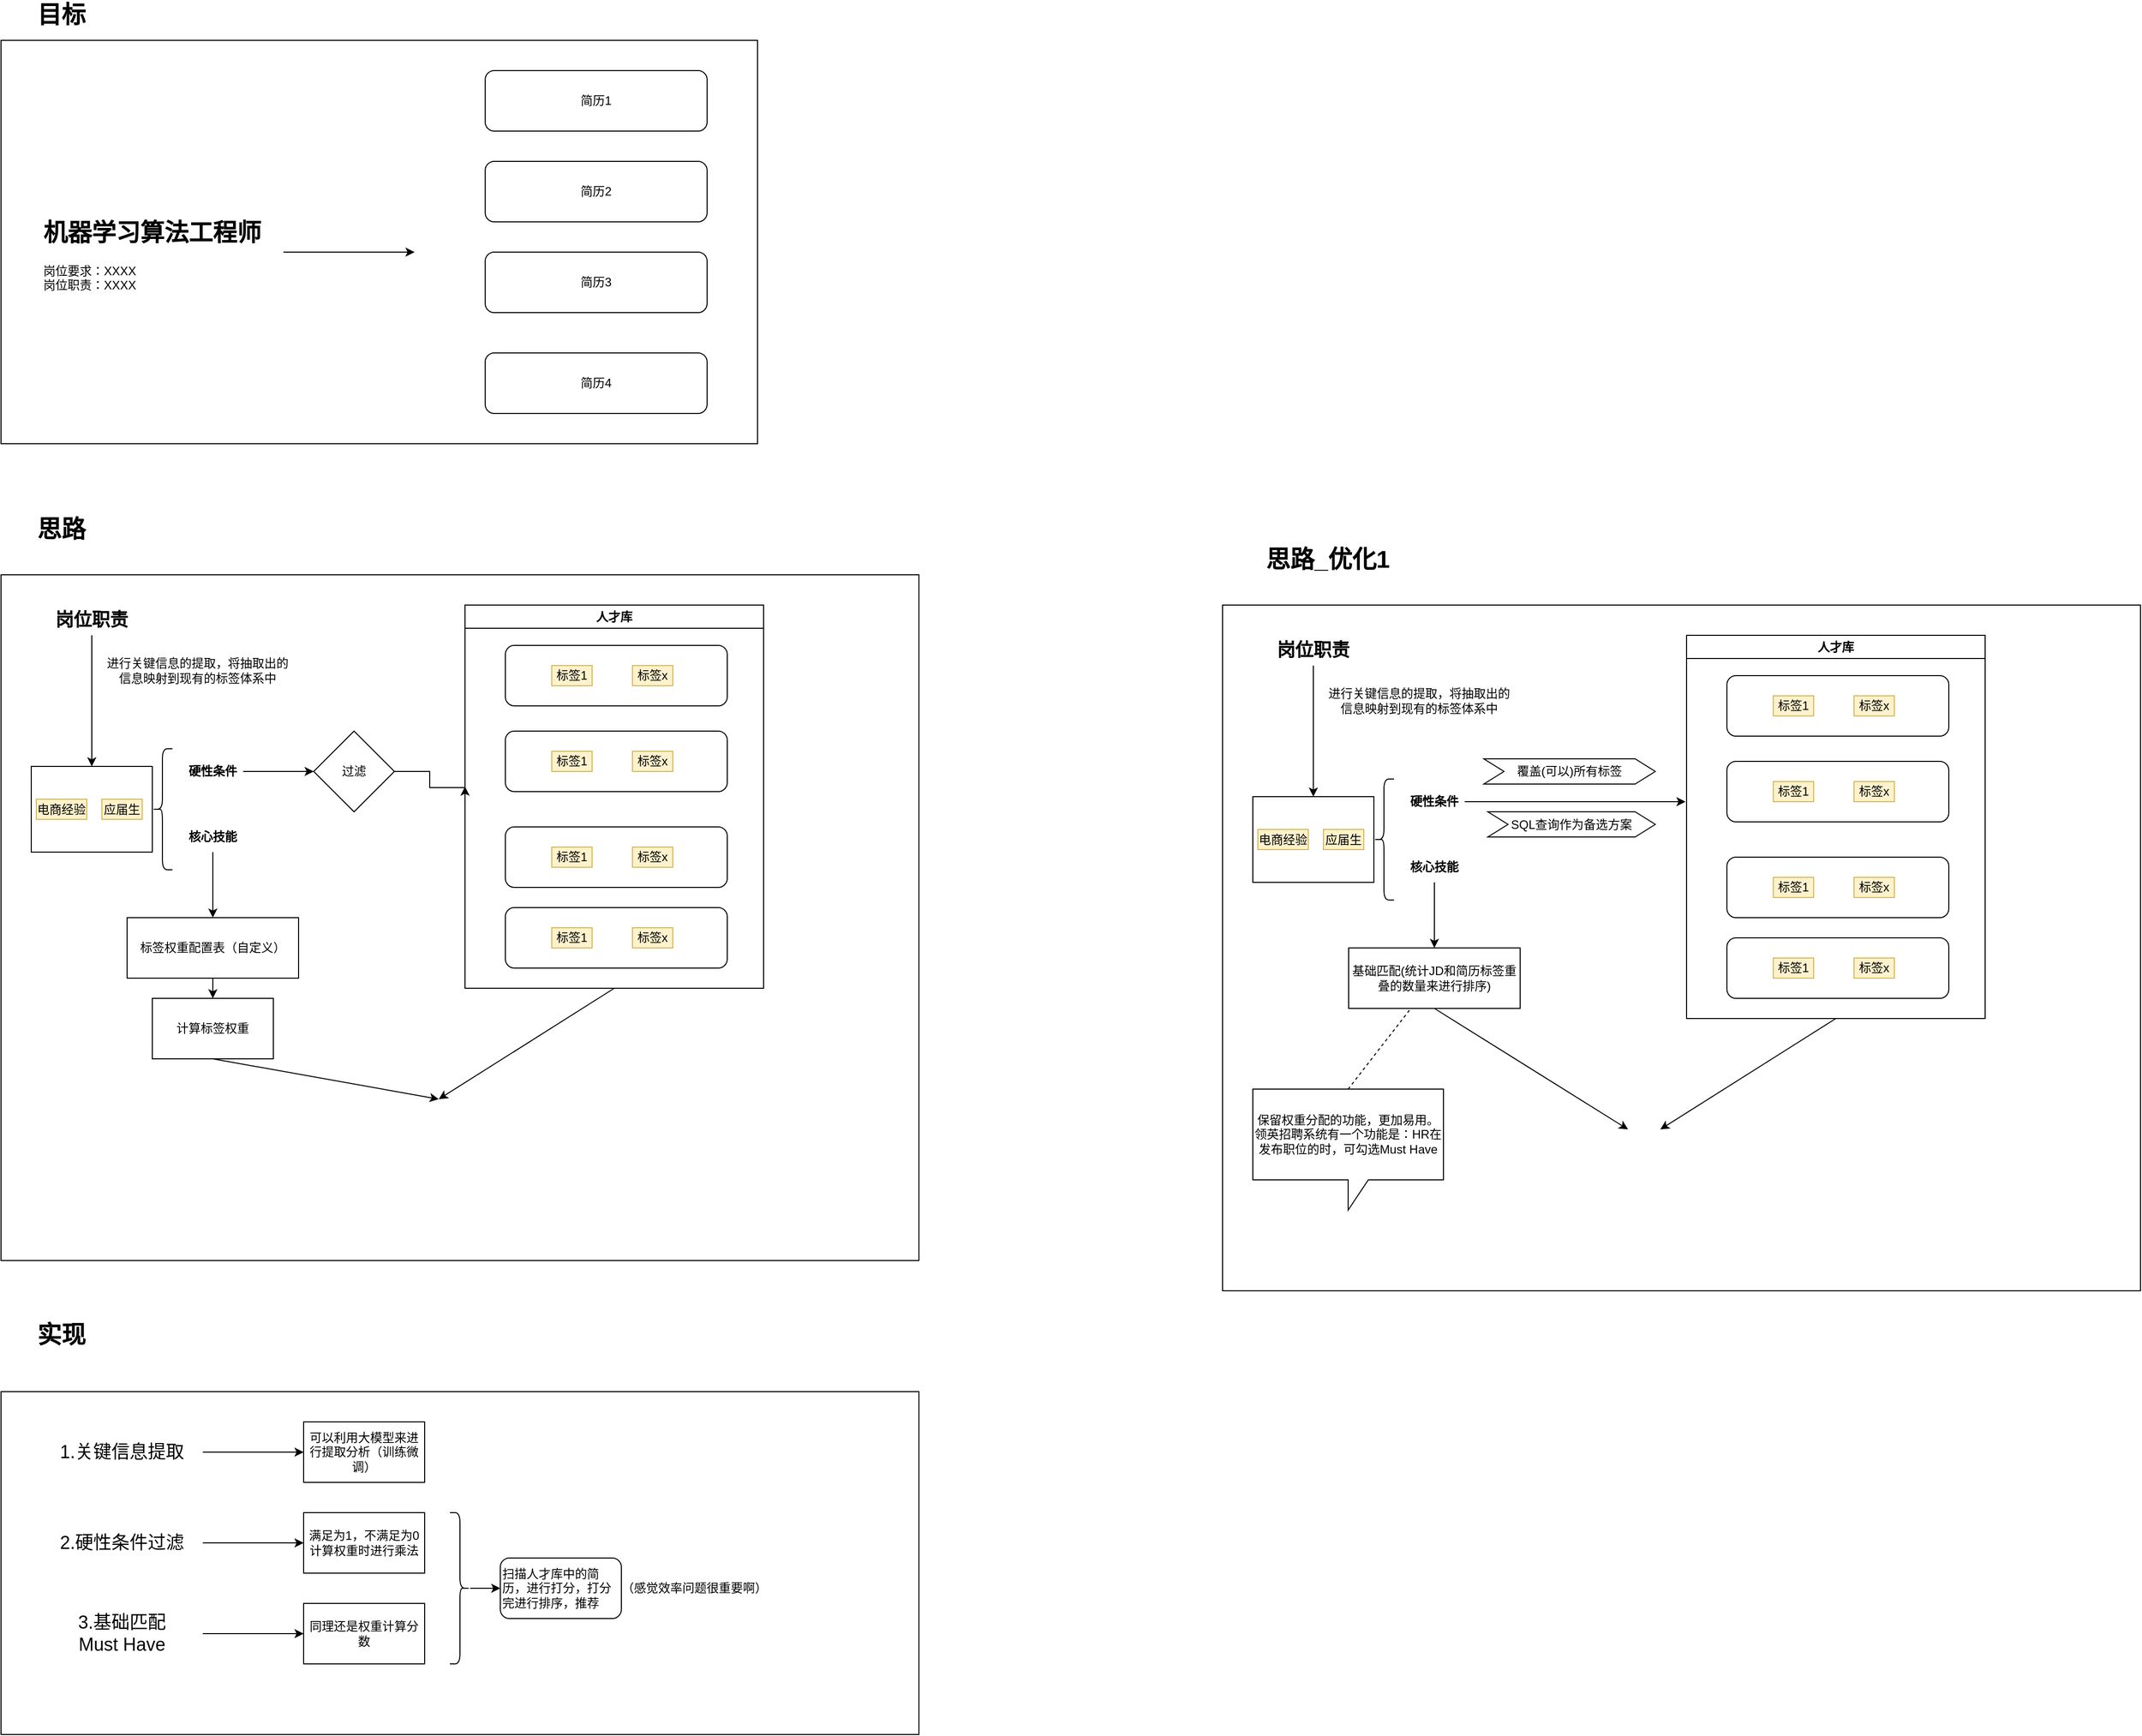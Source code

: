<mxfile version="26.0.16">
  <diagram name="第 1 页" id="0lbOjBjULqhaCA4rJ2GL">
    <mxGraphModel dx="1358" dy="1738" grid="1" gridSize="10" guides="1" tooltips="1" connect="1" arrows="1" fold="1" page="1" pageScale="1" pageWidth="827" pageHeight="1169" math="0" shadow="0">
      <root>
        <mxCell id="0" />
        <mxCell id="1" parent="0" />
        <mxCell id="rCU9mX7-NfS8TRDJsFRv-65" value="" style="rounded=0;whiteSpace=wrap;html=1;" parent="1" vertex="1">
          <mxGeometry x="30" y="1240" width="910" height="340" as="geometry" />
        </mxCell>
        <mxCell id="rCU9mX7-NfS8TRDJsFRv-32" value="" style="rounded=0;whiteSpace=wrap;html=1;" parent="1" vertex="1">
          <mxGeometry x="30" y="430" width="910" height="680" as="geometry" />
        </mxCell>
        <mxCell id="rCU9mX7-NfS8TRDJsFRv-30" value="" style="rounded=0;whiteSpace=wrap;html=1;" parent="1" vertex="1">
          <mxGeometry x="30" y="-100" width="750" height="400" as="geometry" />
        </mxCell>
        <mxCell id="rCU9mX7-NfS8TRDJsFRv-3" value="" style="edgeStyle=orthogonalEdgeStyle;rounded=0;orthogonalLoop=1;jettySize=auto;html=1;" parent="1" source="rCU9mX7-NfS8TRDJsFRv-1" edge="1">
          <mxGeometry relative="1" as="geometry">
            <mxPoint x="440" y="110" as="targetPoint" />
          </mxGeometry>
        </mxCell>
        <mxCell id="rCU9mX7-NfS8TRDJsFRv-1" value="&lt;h1 style=&quot;margin-top: 0px;&quot;&gt;机器学习算法工程师&lt;/h1&gt;&lt;p&gt;岗位要求：XXXX&lt;br&gt;岗位职责：XXXX&lt;br&gt;&lt;br&gt;&lt;/p&gt;" style="text;html=1;whiteSpace=wrap;overflow=hidden;rounded=0;" parent="1" vertex="1">
          <mxGeometry x="70" y="70" width="240" height="80" as="geometry" />
        </mxCell>
        <mxCell id="rCU9mX7-NfS8TRDJsFRv-4" value="简历1" style="rounded=1;whiteSpace=wrap;html=1;" parent="1" vertex="1">
          <mxGeometry x="510" y="-70" width="220" height="60" as="geometry" />
        </mxCell>
        <mxCell id="rCU9mX7-NfS8TRDJsFRv-5" value="简历2" style="rounded=1;whiteSpace=wrap;html=1;" parent="1" vertex="1">
          <mxGeometry x="510" y="20" width="220" height="60" as="geometry" />
        </mxCell>
        <mxCell id="rCU9mX7-NfS8TRDJsFRv-6" value="简历3" style="rounded=1;whiteSpace=wrap;html=1;" parent="1" vertex="1">
          <mxGeometry x="510" y="110" width="220" height="60" as="geometry" />
        </mxCell>
        <mxCell id="rCU9mX7-NfS8TRDJsFRv-7" value="简历4" style="rounded=1;whiteSpace=wrap;html=1;" parent="1" vertex="1">
          <mxGeometry x="510" y="210" width="220" height="60" as="geometry" />
        </mxCell>
        <mxCell id="rCU9mX7-NfS8TRDJsFRv-8" value="人才库" style="swimlane;whiteSpace=wrap;html=1;" parent="1" vertex="1">
          <mxGeometry x="490" y="460" width="296" height="380" as="geometry">
            <mxRectangle x="460" y="460" width="80" height="30" as="alternateBounds" />
          </mxGeometry>
        </mxCell>
        <mxCell id="rCU9mX7-NfS8TRDJsFRv-12" value="" style="group" parent="rCU9mX7-NfS8TRDJsFRv-8" vertex="1" connectable="0">
          <mxGeometry x="40" y="40" width="220" height="60" as="geometry" />
        </mxCell>
        <mxCell id="rCU9mX7-NfS8TRDJsFRv-9" value="" style="rounded=1;whiteSpace=wrap;html=1;" parent="rCU9mX7-NfS8TRDJsFRv-12" vertex="1">
          <mxGeometry width="220" height="60" as="geometry" />
        </mxCell>
        <mxCell id="rCU9mX7-NfS8TRDJsFRv-10" value="标签1" style="text;html=1;strokeColor=#d6b656;fillColor=#fff2cc;align=center;verticalAlign=middle;whiteSpace=wrap;overflow=hidden;" parent="rCU9mX7-NfS8TRDJsFRv-12" vertex="1">
          <mxGeometry x="46" y="20" width="40" height="20" as="geometry" />
        </mxCell>
        <mxCell id="rCU9mX7-NfS8TRDJsFRv-11" value="标签x" style="text;html=1;strokeColor=#d6b656;fillColor=#fff2cc;align=center;verticalAlign=middle;whiteSpace=wrap;overflow=hidden;" parent="rCU9mX7-NfS8TRDJsFRv-12" vertex="1">
          <mxGeometry x="126" y="20" width="40" height="20" as="geometry" />
        </mxCell>
        <mxCell id="rCU9mX7-NfS8TRDJsFRv-17" value="" style="group" parent="rCU9mX7-NfS8TRDJsFRv-8" vertex="1" connectable="0">
          <mxGeometry x="40" y="125" width="220" height="60" as="geometry" />
        </mxCell>
        <mxCell id="rCU9mX7-NfS8TRDJsFRv-18" value="" style="rounded=1;whiteSpace=wrap;html=1;" parent="rCU9mX7-NfS8TRDJsFRv-17" vertex="1">
          <mxGeometry width="220" height="60" as="geometry" />
        </mxCell>
        <mxCell id="rCU9mX7-NfS8TRDJsFRv-19" value="标签1" style="text;html=1;strokeColor=#d6b656;fillColor=#fff2cc;align=center;verticalAlign=middle;whiteSpace=wrap;overflow=hidden;" parent="rCU9mX7-NfS8TRDJsFRv-17" vertex="1">
          <mxGeometry x="46" y="20" width="40" height="20" as="geometry" />
        </mxCell>
        <mxCell id="rCU9mX7-NfS8TRDJsFRv-20" value="标签x" style="text;html=1;strokeColor=#d6b656;fillColor=#fff2cc;align=center;verticalAlign=middle;whiteSpace=wrap;overflow=hidden;" parent="rCU9mX7-NfS8TRDJsFRv-17" vertex="1">
          <mxGeometry x="126" y="20" width="40" height="20" as="geometry" />
        </mxCell>
        <mxCell id="rCU9mX7-NfS8TRDJsFRv-21" value="" style="group" parent="rCU9mX7-NfS8TRDJsFRv-8" vertex="1" connectable="0">
          <mxGeometry x="40" y="220" width="220" height="60" as="geometry" />
        </mxCell>
        <mxCell id="rCU9mX7-NfS8TRDJsFRv-22" value="" style="rounded=1;whiteSpace=wrap;html=1;" parent="rCU9mX7-NfS8TRDJsFRv-21" vertex="1">
          <mxGeometry width="220" height="60" as="geometry" />
        </mxCell>
        <mxCell id="rCU9mX7-NfS8TRDJsFRv-23" value="标签1" style="text;html=1;strokeColor=#d6b656;fillColor=#fff2cc;align=center;verticalAlign=middle;whiteSpace=wrap;overflow=hidden;" parent="rCU9mX7-NfS8TRDJsFRv-21" vertex="1">
          <mxGeometry x="46" y="20" width="40" height="20" as="geometry" />
        </mxCell>
        <mxCell id="rCU9mX7-NfS8TRDJsFRv-24" value="标签x" style="text;html=1;strokeColor=#d6b656;fillColor=#fff2cc;align=center;verticalAlign=middle;whiteSpace=wrap;overflow=hidden;" parent="rCU9mX7-NfS8TRDJsFRv-21" vertex="1">
          <mxGeometry x="126" y="20" width="40" height="20" as="geometry" />
        </mxCell>
        <mxCell id="rCU9mX7-NfS8TRDJsFRv-25" value="" style="group" parent="rCU9mX7-NfS8TRDJsFRv-8" vertex="1" connectable="0">
          <mxGeometry x="40" y="300" width="220" height="60" as="geometry" />
        </mxCell>
        <mxCell id="rCU9mX7-NfS8TRDJsFRv-26" value="" style="rounded=1;whiteSpace=wrap;html=1;" parent="rCU9mX7-NfS8TRDJsFRv-25" vertex="1">
          <mxGeometry width="220" height="60" as="geometry" />
        </mxCell>
        <mxCell id="rCU9mX7-NfS8TRDJsFRv-27" value="标签1" style="text;html=1;strokeColor=#d6b656;fillColor=#fff2cc;align=center;verticalAlign=middle;whiteSpace=wrap;overflow=hidden;" parent="rCU9mX7-NfS8TRDJsFRv-25" vertex="1">
          <mxGeometry x="46" y="20" width="40" height="20" as="geometry" />
        </mxCell>
        <mxCell id="rCU9mX7-NfS8TRDJsFRv-28" value="标签x" style="text;html=1;strokeColor=#d6b656;fillColor=#fff2cc;align=center;verticalAlign=middle;whiteSpace=wrap;overflow=hidden;" parent="rCU9mX7-NfS8TRDJsFRv-25" vertex="1">
          <mxGeometry x="126" y="20" width="40" height="20" as="geometry" />
        </mxCell>
        <mxCell id="rCU9mX7-NfS8TRDJsFRv-29" value="&lt;font style=&quot;font-size: 24px;&quot;&gt;&lt;b&gt;目标&lt;/b&gt;&lt;/font&gt;" style="text;html=1;align=center;verticalAlign=middle;whiteSpace=wrap;rounded=0;" parent="1" vertex="1">
          <mxGeometry x="60" y="-140" width="60" height="30" as="geometry" />
        </mxCell>
        <mxCell id="rCU9mX7-NfS8TRDJsFRv-31" value="&lt;font style=&quot;font-size: 24px;&quot;&gt;&lt;b&gt;思路&lt;/b&gt;&lt;/font&gt;" style="text;html=1;align=center;verticalAlign=middle;whiteSpace=wrap;rounded=0;" parent="1" vertex="1">
          <mxGeometry x="60" y="370" width="60" height="30" as="geometry" />
        </mxCell>
        <mxCell id="rCU9mX7-NfS8TRDJsFRv-38" value="" style="edgeStyle=orthogonalEdgeStyle;rounded=0;orthogonalLoop=1;jettySize=auto;html=1;" parent="1" source="rCU9mX7-NfS8TRDJsFRv-33" target="rCU9mX7-NfS8TRDJsFRv-37" edge="1">
          <mxGeometry relative="1" as="geometry" />
        </mxCell>
        <mxCell id="rCU9mX7-NfS8TRDJsFRv-33" value="&lt;b&gt;&lt;font style=&quot;font-size: 18px;&quot;&gt;岗位职责&lt;/font&gt;&lt;/b&gt;" style="text;html=1;align=center;verticalAlign=middle;whiteSpace=wrap;rounded=0;" parent="1" vertex="1">
          <mxGeometry x="80" y="460" width="80" height="30" as="geometry" />
        </mxCell>
        <mxCell id="rCU9mX7-NfS8TRDJsFRv-39" value="进行关键信息的提取，将抽取出的信息映射到现有的标签体系中" style="text;html=1;align=center;verticalAlign=middle;whiteSpace=wrap;rounded=0;" parent="1" vertex="1">
          <mxGeometry x="130" y="480" width="190" height="90" as="geometry" />
        </mxCell>
        <mxCell id="rCU9mX7-NfS8TRDJsFRv-42" value="" style="shape=curlyBracket;whiteSpace=wrap;html=1;rounded=1;labelPosition=left;verticalLabelPosition=middle;align=right;verticalAlign=middle;" parent="1" vertex="1">
          <mxGeometry x="180" y="602.5" width="20" height="120" as="geometry" />
        </mxCell>
        <mxCell id="rCU9mX7-NfS8TRDJsFRv-43" value="" style="group" parent="1" vertex="1" connectable="0">
          <mxGeometry x="60" y="620" width="120" height="85" as="geometry" />
        </mxCell>
        <mxCell id="rCU9mX7-NfS8TRDJsFRv-37" value="&lt;span style=&quot;color: rgba(0, 0, 0, 0); font-family: monospace; font-size: 0px; text-align: start; text-wrap: nowrap;&quot;&gt;%3CmxGraphModel%3E%3Croot%3E%3CmxCell%20id%3D%220%22%2F%3E%3CmxCell%20id%3D%221%22%20parent%3D%220%22%2F%3E%3CmxCell%20id%3D%222%22%20value%3D%22%E6%A0%87%E7%AD%BE1%22%20style%3D%22text%3Bhtml%3D1%3BstrokeColor%3D%23d6b656%3BfillColor%3D%23fff2cc%3Balign%3Dcenter%3BverticalAlign%3Dmiddle%3BwhiteSpace%3Dwrap%3Boverflow%3Dhidden%3B%22%20vertex%3D%221%22%20parent%3D%221%22%3E%3CmxGeometry%20x%3D%22546%22%20y%3D%22520%22%20width%3D%2240%22%20height%3D%2220%22%20as%3D%22geometry%22%2F%3E%3C%2FmxCell%3E%3C%2Froot%3E%3C%2FmxGraphModel%3E&lt;/span&gt;" style="whiteSpace=wrap;html=1;" parent="rCU9mX7-NfS8TRDJsFRv-43" vertex="1">
          <mxGeometry width="120" height="85" as="geometry" />
        </mxCell>
        <mxCell id="rCU9mX7-NfS8TRDJsFRv-40" value="电商经验" style="text;html=1;strokeColor=#d6b656;fillColor=#fff2cc;align=center;verticalAlign=middle;whiteSpace=wrap;overflow=hidden;" parent="rCU9mX7-NfS8TRDJsFRv-43" vertex="1">
          <mxGeometry x="5" y="32.5" width="50" height="20" as="geometry" />
        </mxCell>
        <mxCell id="rCU9mX7-NfS8TRDJsFRv-41" value="应届生" style="text;html=1;strokeColor=#d6b656;fillColor=#fff2cc;align=center;verticalAlign=middle;whiteSpace=wrap;overflow=hidden;" parent="rCU9mX7-NfS8TRDJsFRv-43" vertex="1">
          <mxGeometry x="70" y="32.5" width="40" height="20" as="geometry" />
        </mxCell>
        <mxCell id="rCU9mX7-NfS8TRDJsFRv-47" value="" style="edgeStyle=orthogonalEdgeStyle;rounded=0;orthogonalLoop=1;jettySize=auto;html=1;" parent="1" source="rCU9mX7-NfS8TRDJsFRv-44" target="rCU9mX7-NfS8TRDJsFRv-46" edge="1">
          <mxGeometry relative="1" as="geometry" />
        </mxCell>
        <mxCell id="rCU9mX7-NfS8TRDJsFRv-44" value="&lt;b&gt;硬性条件&lt;/b&gt;" style="text;html=1;align=center;verticalAlign=middle;whiteSpace=wrap;rounded=0;" parent="1" vertex="1">
          <mxGeometry x="210" y="610" width="60" height="30" as="geometry" />
        </mxCell>
        <mxCell id="rCU9mX7-NfS8TRDJsFRv-51" value="" style="edgeStyle=orthogonalEdgeStyle;rounded=0;orthogonalLoop=1;jettySize=auto;html=1;" parent="1" source="rCU9mX7-NfS8TRDJsFRv-45" target="rCU9mX7-NfS8TRDJsFRv-50" edge="1">
          <mxGeometry relative="1" as="geometry" />
        </mxCell>
        <mxCell id="rCU9mX7-NfS8TRDJsFRv-45" value="&lt;b&gt;核心技能&lt;/b&gt;" style="text;html=1;align=center;verticalAlign=middle;whiteSpace=wrap;rounded=0;" parent="1" vertex="1">
          <mxGeometry x="210" y="675" width="60" height="30" as="geometry" />
        </mxCell>
        <mxCell id="rCU9mX7-NfS8TRDJsFRv-55" value="" style="edgeStyle=orthogonalEdgeStyle;rounded=0;orthogonalLoop=1;jettySize=auto;html=1;" parent="1" source="rCU9mX7-NfS8TRDJsFRv-46" edge="1">
          <mxGeometry relative="1" as="geometry">
            <mxPoint x="490" y="640" as="targetPoint" />
            <Array as="points">
              <mxPoint x="455" y="625" />
              <mxPoint x="455" y="641" />
            </Array>
          </mxGeometry>
        </mxCell>
        <mxCell id="rCU9mX7-NfS8TRDJsFRv-46" value="过滤" style="rhombus;whiteSpace=wrap;html=1;" parent="1" vertex="1">
          <mxGeometry x="340" y="585" width="80" height="80" as="geometry" />
        </mxCell>
        <mxCell id="rCU9mX7-NfS8TRDJsFRv-53" value="" style="edgeStyle=orthogonalEdgeStyle;rounded=0;orthogonalLoop=1;jettySize=auto;html=1;" parent="1" source="rCU9mX7-NfS8TRDJsFRv-50" target="rCU9mX7-NfS8TRDJsFRv-52" edge="1">
          <mxGeometry relative="1" as="geometry" />
        </mxCell>
        <mxCell id="rCU9mX7-NfS8TRDJsFRv-50" value="标签权重配置表（自定义）" style="whiteSpace=wrap;html=1;" parent="1" vertex="1">
          <mxGeometry x="155" y="770" width="170" height="60" as="geometry" />
        </mxCell>
        <mxCell id="rCU9mX7-NfS8TRDJsFRv-52" value="计算标签权重" style="whiteSpace=wrap;html=1;" parent="1" vertex="1">
          <mxGeometry x="180" y="850" width="120" height="60" as="geometry" />
        </mxCell>
        <mxCell id="rCU9mX7-NfS8TRDJsFRv-61" value="" style="shape=image;html=1;verticalAlign=top;verticalLabelPosition=bottom;labelBackgroundColor=#ffffff;imageAspect=0;aspect=fixed;image=https://cdn2.iconfinder.com/data/icons/boxicons-regular-vol-3/24/bx-sort-down-128.png" parent="1" vertex="1">
          <mxGeometry x="400" y="950" width="128" height="128" as="geometry" />
        </mxCell>
        <mxCell id="rCU9mX7-NfS8TRDJsFRv-62" value="" style="endArrow=classic;html=1;rounded=0;exitX=0.5;exitY=1;exitDx=0;exitDy=0;entryX=0.5;entryY=0;entryDx=0;entryDy=0;" parent="1" source="rCU9mX7-NfS8TRDJsFRv-52" target="rCU9mX7-NfS8TRDJsFRv-61" edge="1">
          <mxGeometry width="50" height="50" relative="1" as="geometry">
            <mxPoint x="410" y="980" as="sourcePoint" />
            <mxPoint x="460" y="930" as="targetPoint" />
          </mxGeometry>
        </mxCell>
        <mxCell id="rCU9mX7-NfS8TRDJsFRv-63" value="" style="endArrow=classic;html=1;rounded=0;exitX=0.5;exitY=1;exitDx=0;exitDy=0;entryX=0.5;entryY=0;entryDx=0;entryDy=0;" parent="1" source="rCU9mX7-NfS8TRDJsFRv-8" target="rCU9mX7-NfS8TRDJsFRv-61" edge="1">
          <mxGeometry width="50" height="50" relative="1" as="geometry">
            <mxPoint x="620" y="970" as="sourcePoint" />
            <mxPoint x="670" y="920" as="targetPoint" />
          </mxGeometry>
        </mxCell>
        <mxCell id="rCU9mX7-NfS8TRDJsFRv-64" value="&lt;span style=&quot;font-size: 24px;&quot;&gt;&lt;b&gt;实现&lt;/b&gt;&lt;/span&gt;" style="text;html=1;align=center;verticalAlign=middle;whiteSpace=wrap;rounded=0;" parent="1" vertex="1">
          <mxGeometry x="60" y="1169" width="60" height="30" as="geometry" />
        </mxCell>
        <mxCell id="rCU9mX7-NfS8TRDJsFRv-68" value="" style="edgeStyle=orthogonalEdgeStyle;rounded=0;orthogonalLoop=1;jettySize=auto;html=1;" parent="1" source="rCU9mX7-NfS8TRDJsFRv-66" target="rCU9mX7-NfS8TRDJsFRv-67" edge="1">
          <mxGeometry relative="1" as="geometry" />
        </mxCell>
        <mxCell id="rCU9mX7-NfS8TRDJsFRv-66" value="&lt;font style=&quot;font-size: 18px;&quot;&gt;1.关键信息提取&lt;/font&gt;" style="text;html=1;align=center;verticalAlign=middle;whiteSpace=wrap;rounded=0;" parent="1" vertex="1">
          <mxGeometry x="70" y="1280" width="160" height="40" as="geometry" />
        </mxCell>
        <mxCell id="rCU9mX7-NfS8TRDJsFRv-67" value="可以利用大模型来进行提取分析（训练微调）" style="whiteSpace=wrap;html=1;" parent="1" vertex="1">
          <mxGeometry x="330" y="1270" width="120" height="60" as="geometry" />
        </mxCell>
        <mxCell id="rCU9mX7-NfS8TRDJsFRv-71" value="" style="edgeStyle=orthogonalEdgeStyle;rounded=0;orthogonalLoop=1;jettySize=auto;html=1;" parent="1" source="rCU9mX7-NfS8TRDJsFRv-69" target="rCU9mX7-NfS8TRDJsFRv-70" edge="1">
          <mxGeometry relative="1" as="geometry" />
        </mxCell>
        <mxCell id="rCU9mX7-NfS8TRDJsFRv-69" value="&lt;font style=&quot;font-size: 18px;&quot;&gt;2.硬性条件过滤&lt;/font&gt;" style="text;html=1;align=center;verticalAlign=middle;whiteSpace=wrap;rounded=0;" parent="1" vertex="1">
          <mxGeometry x="70" y="1370" width="160" height="40" as="geometry" />
        </mxCell>
        <mxCell id="rCU9mX7-NfS8TRDJsFRv-70" value="满足为1，不满足为0&lt;br&gt;计算权重时进行乘法" style="whiteSpace=wrap;html=1;" parent="1" vertex="1">
          <mxGeometry x="330" y="1360" width="120" height="60" as="geometry" />
        </mxCell>
        <mxCell id="rCU9mX7-NfS8TRDJsFRv-74" value="" style="edgeStyle=orthogonalEdgeStyle;rounded=0;orthogonalLoop=1;jettySize=auto;html=1;" parent="1" source="rCU9mX7-NfS8TRDJsFRv-72" target="rCU9mX7-NfS8TRDJsFRv-73" edge="1">
          <mxGeometry relative="1" as="geometry" />
        </mxCell>
        <mxCell id="rCU9mX7-NfS8TRDJsFRv-72" value="&lt;font style=&quot;font-size: 18px;&quot;&gt;3.基础匹配&lt;br&gt;Must Have&lt;/font&gt;" style="text;html=1;align=center;verticalAlign=middle;whiteSpace=wrap;rounded=0;" parent="1" vertex="1">
          <mxGeometry x="70" y="1460" width="160" height="40" as="geometry" />
        </mxCell>
        <mxCell id="rCU9mX7-NfS8TRDJsFRv-73" value="同理还是权重计算分数" style="whiteSpace=wrap;html=1;" parent="1" vertex="1">
          <mxGeometry x="330" y="1450" width="120" height="60" as="geometry" />
        </mxCell>
        <mxCell id="rCU9mX7-NfS8TRDJsFRv-79" value="" style="edgeStyle=orthogonalEdgeStyle;rounded=0;orthogonalLoop=1;jettySize=auto;html=1;" parent="1" source="rCU9mX7-NfS8TRDJsFRv-75" target="rCU9mX7-NfS8TRDJsFRv-78" edge="1">
          <mxGeometry relative="1" as="geometry" />
        </mxCell>
        <mxCell id="rCU9mX7-NfS8TRDJsFRv-75" value="" style="shape=curlyBracket;whiteSpace=wrap;html=1;rounded=1;flipH=1;labelPosition=right;verticalLabelPosition=middle;align=left;verticalAlign=middle;" parent="1" vertex="1">
          <mxGeometry x="475" y="1360" width="20" height="150" as="geometry" />
        </mxCell>
        <mxCell id="rCU9mX7-NfS8TRDJsFRv-78" value="扫描人才库中的简历，进行打分，打分完进行排序，推荐" style="whiteSpace=wrap;html=1;align=left;rounded=1;" parent="1" vertex="1">
          <mxGeometry x="525" y="1405" width="120" height="60" as="geometry" />
        </mxCell>
        <mxCell id="rCU9mX7-NfS8TRDJsFRv-80" value="（感觉效率问题很重要啊）" style="text;html=1;align=center;verticalAlign=middle;whiteSpace=wrap;rounded=0;" parent="1" vertex="1">
          <mxGeometry x="630" y="1415" width="175" height="40" as="geometry" />
        </mxCell>
        <mxCell id="KNSwncKqrDuZkiPNyzF8-1" value="" style="rounded=0;whiteSpace=wrap;html=1;" vertex="1" parent="1">
          <mxGeometry x="1241" y="460" width="910" height="680" as="geometry" />
        </mxCell>
        <mxCell id="KNSwncKqrDuZkiPNyzF8-2" value="人才库" style="swimlane;whiteSpace=wrap;html=1;" vertex="1" parent="1">
          <mxGeometry x="1701" y="490" width="296" height="380" as="geometry">
            <mxRectangle x="460" y="460" width="80" height="30" as="alternateBounds" />
          </mxGeometry>
        </mxCell>
        <mxCell id="KNSwncKqrDuZkiPNyzF8-3" value="" style="group" vertex="1" connectable="0" parent="KNSwncKqrDuZkiPNyzF8-2">
          <mxGeometry x="40" y="40" width="220" height="60" as="geometry" />
        </mxCell>
        <mxCell id="KNSwncKqrDuZkiPNyzF8-4" value="" style="rounded=1;whiteSpace=wrap;html=1;" vertex="1" parent="KNSwncKqrDuZkiPNyzF8-3">
          <mxGeometry width="220" height="60" as="geometry" />
        </mxCell>
        <mxCell id="KNSwncKqrDuZkiPNyzF8-5" value="标签1" style="text;html=1;strokeColor=#d6b656;fillColor=#fff2cc;align=center;verticalAlign=middle;whiteSpace=wrap;overflow=hidden;" vertex="1" parent="KNSwncKqrDuZkiPNyzF8-3">
          <mxGeometry x="46" y="20" width="40" height="20" as="geometry" />
        </mxCell>
        <mxCell id="KNSwncKqrDuZkiPNyzF8-6" value="标签x" style="text;html=1;strokeColor=#d6b656;fillColor=#fff2cc;align=center;verticalAlign=middle;whiteSpace=wrap;overflow=hidden;" vertex="1" parent="KNSwncKqrDuZkiPNyzF8-3">
          <mxGeometry x="126" y="20" width="40" height="20" as="geometry" />
        </mxCell>
        <mxCell id="KNSwncKqrDuZkiPNyzF8-7" value="" style="group" vertex="1" connectable="0" parent="KNSwncKqrDuZkiPNyzF8-2">
          <mxGeometry x="40" y="125" width="220" height="60" as="geometry" />
        </mxCell>
        <mxCell id="KNSwncKqrDuZkiPNyzF8-8" value="" style="rounded=1;whiteSpace=wrap;html=1;" vertex="1" parent="KNSwncKqrDuZkiPNyzF8-7">
          <mxGeometry width="220" height="60" as="geometry" />
        </mxCell>
        <mxCell id="KNSwncKqrDuZkiPNyzF8-9" value="标签1" style="text;html=1;strokeColor=#d6b656;fillColor=#fff2cc;align=center;verticalAlign=middle;whiteSpace=wrap;overflow=hidden;" vertex="1" parent="KNSwncKqrDuZkiPNyzF8-7">
          <mxGeometry x="46" y="20" width="40" height="20" as="geometry" />
        </mxCell>
        <mxCell id="KNSwncKqrDuZkiPNyzF8-10" value="标签x" style="text;html=1;strokeColor=#d6b656;fillColor=#fff2cc;align=center;verticalAlign=middle;whiteSpace=wrap;overflow=hidden;" vertex="1" parent="KNSwncKqrDuZkiPNyzF8-7">
          <mxGeometry x="126" y="20" width="40" height="20" as="geometry" />
        </mxCell>
        <mxCell id="KNSwncKqrDuZkiPNyzF8-11" value="" style="group" vertex="1" connectable="0" parent="KNSwncKqrDuZkiPNyzF8-2">
          <mxGeometry x="40" y="220" width="220" height="60" as="geometry" />
        </mxCell>
        <mxCell id="KNSwncKqrDuZkiPNyzF8-12" value="" style="rounded=1;whiteSpace=wrap;html=1;" vertex="1" parent="KNSwncKqrDuZkiPNyzF8-11">
          <mxGeometry width="220" height="60" as="geometry" />
        </mxCell>
        <mxCell id="KNSwncKqrDuZkiPNyzF8-13" value="标签1" style="text;html=1;strokeColor=#d6b656;fillColor=#fff2cc;align=center;verticalAlign=middle;whiteSpace=wrap;overflow=hidden;" vertex="1" parent="KNSwncKqrDuZkiPNyzF8-11">
          <mxGeometry x="46" y="20" width="40" height="20" as="geometry" />
        </mxCell>
        <mxCell id="KNSwncKqrDuZkiPNyzF8-14" value="标签x" style="text;html=1;strokeColor=#d6b656;fillColor=#fff2cc;align=center;verticalAlign=middle;whiteSpace=wrap;overflow=hidden;" vertex="1" parent="KNSwncKqrDuZkiPNyzF8-11">
          <mxGeometry x="126" y="20" width="40" height="20" as="geometry" />
        </mxCell>
        <mxCell id="KNSwncKqrDuZkiPNyzF8-15" value="" style="group" vertex="1" connectable="0" parent="KNSwncKqrDuZkiPNyzF8-2">
          <mxGeometry x="40" y="300" width="220" height="60" as="geometry" />
        </mxCell>
        <mxCell id="KNSwncKqrDuZkiPNyzF8-16" value="" style="rounded=1;whiteSpace=wrap;html=1;" vertex="1" parent="KNSwncKqrDuZkiPNyzF8-15">
          <mxGeometry width="220" height="60" as="geometry" />
        </mxCell>
        <mxCell id="KNSwncKqrDuZkiPNyzF8-17" value="标签1" style="text;html=1;strokeColor=#d6b656;fillColor=#fff2cc;align=center;verticalAlign=middle;whiteSpace=wrap;overflow=hidden;" vertex="1" parent="KNSwncKqrDuZkiPNyzF8-15">
          <mxGeometry x="46" y="20" width="40" height="20" as="geometry" />
        </mxCell>
        <mxCell id="KNSwncKqrDuZkiPNyzF8-18" value="标签x" style="text;html=1;strokeColor=#d6b656;fillColor=#fff2cc;align=center;verticalAlign=middle;whiteSpace=wrap;overflow=hidden;" vertex="1" parent="KNSwncKqrDuZkiPNyzF8-15">
          <mxGeometry x="126" y="20" width="40" height="20" as="geometry" />
        </mxCell>
        <mxCell id="KNSwncKqrDuZkiPNyzF8-19" value="&lt;font style=&quot;font-size: 24px;&quot;&gt;&lt;b&gt;思路_优化1&lt;/b&gt;&lt;/font&gt;" style="text;html=1;align=center;verticalAlign=middle;whiteSpace=wrap;rounded=0;" vertex="1" parent="1">
          <mxGeometry x="1271" y="400" width="149" height="30" as="geometry" />
        </mxCell>
        <mxCell id="KNSwncKqrDuZkiPNyzF8-20" value="" style="edgeStyle=orthogonalEdgeStyle;rounded=0;orthogonalLoop=1;jettySize=auto;html=1;" edge="1" parent="1" source="KNSwncKqrDuZkiPNyzF8-21" target="KNSwncKqrDuZkiPNyzF8-25">
          <mxGeometry relative="1" as="geometry" />
        </mxCell>
        <mxCell id="KNSwncKqrDuZkiPNyzF8-21" value="&lt;b&gt;&lt;font style=&quot;font-size: 18px;&quot;&gt;岗位职责&lt;/font&gt;&lt;/b&gt;" style="text;html=1;align=center;verticalAlign=middle;whiteSpace=wrap;rounded=0;" vertex="1" parent="1">
          <mxGeometry x="1291" y="490" width="80" height="30" as="geometry" />
        </mxCell>
        <mxCell id="KNSwncKqrDuZkiPNyzF8-22" value="进行关键信息的提取，将抽取出的信息映射到现有的标签体系中" style="text;html=1;align=center;verticalAlign=middle;whiteSpace=wrap;rounded=0;" vertex="1" parent="1">
          <mxGeometry x="1341" y="510" width="190" height="90" as="geometry" />
        </mxCell>
        <mxCell id="KNSwncKqrDuZkiPNyzF8-23" value="" style="shape=curlyBracket;whiteSpace=wrap;html=1;rounded=1;labelPosition=left;verticalLabelPosition=middle;align=right;verticalAlign=middle;" vertex="1" parent="1">
          <mxGeometry x="1391" y="632.5" width="20" height="120" as="geometry" />
        </mxCell>
        <mxCell id="KNSwncKqrDuZkiPNyzF8-24" value="" style="group" vertex="1" connectable="0" parent="1">
          <mxGeometry x="1271" y="650" width="120" height="85" as="geometry" />
        </mxCell>
        <mxCell id="KNSwncKqrDuZkiPNyzF8-25" value="&lt;span style=&quot;color: rgba(0, 0, 0, 0); font-family: monospace; font-size: 0px; text-align: start; text-wrap: nowrap;&quot;&gt;%3CmxGraphModel%3E%3Croot%3E%3CmxCell%20id%3D%220%22%2F%3E%3CmxCell%20id%3D%221%22%20parent%3D%220%22%2F%3E%3CmxCell%20id%3D%222%22%20value%3D%22%E6%A0%87%E7%AD%BE1%22%20style%3D%22text%3Bhtml%3D1%3BstrokeColor%3D%23d6b656%3BfillColor%3D%23fff2cc%3Balign%3Dcenter%3BverticalAlign%3Dmiddle%3BwhiteSpace%3Dwrap%3Boverflow%3Dhidden%3B%22%20vertex%3D%221%22%20parent%3D%221%22%3E%3CmxGeometry%20x%3D%22546%22%20y%3D%22520%22%20width%3D%2240%22%20height%3D%2220%22%20as%3D%22geometry%22%2F%3E%3C%2FmxCell%3E%3C%2Froot%3E%3C%2FmxGraphModel%3E&lt;/span&gt;" style="whiteSpace=wrap;html=1;" vertex="1" parent="KNSwncKqrDuZkiPNyzF8-24">
          <mxGeometry width="120" height="85" as="geometry" />
        </mxCell>
        <mxCell id="KNSwncKqrDuZkiPNyzF8-26" value="电商经验" style="text;html=1;strokeColor=#d6b656;fillColor=#fff2cc;align=center;verticalAlign=middle;whiteSpace=wrap;overflow=hidden;" vertex="1" parent="KNSwncKqrDuZkiPNyzF8-24">
          <mxGeometry x="5" y="32.5" width="50" height="20" as="geometry" />
        </mxCell>
        <mxCell id="KNSwncKqrDuZkiPNyzF8-27" value="应届生" style="text;html=1;strokeColor=#d6b656;fillColor=#fff2cc;align=center;verticalAlign=middle;whiteSpace=wrap;overflow=hidden;" vertex="1" parent="KNSwncKqrDuZkiPNyzF8-24">
          <mxGeometry x="70" y="32.5" width="40" height="20" as="geometry" />
        </mxCell>
        <mxCell id="KNSwncKqrDuZkiPNyzF8-29" value="&lt;b&gt;硬性条件&lt;/b&gt;" style="text;html=1;align=center;verticalAlign=middle;whiteSpace=wrap;rounded=0;" vertex="1" parent="1">
          <mxGeometry x="1421" y="640" width="60" height="30" as="geometry" />
        </mxCell>
        <mxCell id="KNSwncKqrDuZkiPNyzF8-30" value="" style="edgeStyle=orthogonalEdgeStyle;rounded=0;orthogonalLoop=1;jettySize=auto;html=1;" edge="1" parent="1" source="KNSwncKqrDuZkiPNyzF8-31" target="KNSwncKqrDuZkiPNyzF8-35">
          <mxGeometry relative="1" as="geometry" />
        </mxCell>
        <mxCell id="KNSwncKqrDuZkiPNyzF8-31" value="&lt;b&gt;核心技能&lt;/b&gt;" style="text;html=1;align=center;verticalAlign=middle;whiteSpace=wrap;rounded=0;" vertex="1" parent="1">
          <mxGeometry x="1421" y="705" width="60" height="30" as="geometry" />
        </mxCell>
        <mxCell id="KNSwncKqrDuZkiPNyzF8-35" value="基础匹配(统计JD和简历标签重叠的数量来进行排序)" style="whiteSpace=wrap;html=1;" vertex="1" parent="1">
          <mxGeometry x="1366" y="800" width="170" height="60" as="geometry" />
        </mxCell>
        <mxCell id="KNSwncKqrDuZkiPNyzF8-37" value="" style="shape=image;html=1;verticalAlign=top;verticalLabelPosition=bottom;labelBackgroundColor=#ffffff;imageAspect=0;aspect=fixed;image=https://cdn2.iconfinder.com/data/icons/boxicons-regular-vol-3/24/bx-sort-down-128.png" vertex="1" parent="1">
          <mxGeometry x="1611" y="980" width="128" height="128" as="geometry" />
        </mxCell>
        <mxCell id="KNSwncKqrDuZkiPNyzF8-39" value="" style="endArrow=classic;html=1;rounded=0;exitX=0.5;exitY=1;exitDx=0;exitDy=0;entryX=0.5;entryY=0;entryDx=0;entryDy=0;" edge="1" parent="1" source="KNSwncKqrDuZkiPNyzF8-2" target="KNSwncKqrDuZkiPNyzF8-37">
          <mxGeometry width="50" height="50" relative="1" as="geometry">
            <mxPoint x="1831" y="1000" as="sourcePoint" />
            <mxPoint x="1881" y="950" as="targetPoint" />
          </mxGeometry>
        </mxCell>
        <mxCell id="KNSwncKqrDuZkiPNyzF8-41" value="覆盖(可以)所有标签" style="shape=step;perimeter=stepPerimeter;whiteSpace=wrap;html=1;fixedSize=1;" vertex="1" parent="1">
          <mxGeometry x="1500" y="612.5" width="170" height="25" as="geometry" />
        </mxCell>
        <mxCell id="KNSwncKqrDuZkiPNyzF8-42" value="SQL查询作为备选方案" style="shape=step;perimeter=stepPerimeter;whiteSpace=wrap;html=1;fixedSize=1;" vertex="1" parent="1">
          <mxGeometry x="1504" y="665" width="166" height="25" as="geometry" />
        </mxCell>
        <mxCell id="KNSwncKqrDuZkiPNyzF8-43" value="" style="endArrow=classic;html=1;rounded=0;" edge="1" parent="1" source="KNSwncKqrDuZkiPNyzF8-29">
          <mxGeometry width="50" height="50" relative="1" as="geometry">
            <mxPoint x="1670" y="680" as="sourcePoint" />
            <mxPoint x="1700" y="655" as="targetPoint" />
          </mxGeometry>
        </mxCell>
        <mxCell id="KNSwncKqrDuZkiPNyzF8-44" value="" style="endArrow=classic;html=1;rounded=0;exitX=0.5;exitY=1;exitDx=0;exitDy=0;entryX=0.25;entryY=0;entryDx=0;entryDy=0;" edge="1" parent="1" source="KNSwncKqrDuZkiPNyzF8-35" target="KNSwncKqrDuZkiPNyzF8-37">
          <mxGeometry width="50" height="50" relative="1" as="geometry">
            <mxPoint x="1540" y="1000" as="sourcePoint" />
            <mxPoint x="1590" y="950" as="targetPoint" />
          </mxGeometry>
        </mxCell>
        <mxCell id="KNSwncKqrDuZkiPNyzF8-46" value="保留权重分配的功能，更加易用。领英招聘系统有一个功能是：HR在发布职位的时，可勾选Must Have" style="shape=callout;whiteSpace=wrap;html=1;perimeter=calloutPerimeter;" vertex="1" parent="1">
          <mxGeometry x="1271" y="940" width="189" height="120" as="geometry" />
        </mxCell>
        <mxCell id="KNSwncKqrDuZkiPNyzF8-47" value="" style="endArrow=none;dashed=1;html=1;rounded=0;exitX=0.5;exitY=0;exitDx=0;exitDy=0;exitPerimeter=0;" edge="1" parent="1" source="KNSwncKqrDuZkiPNyzF8-46" target="KNSwncKqrDuZkiPNyzF8-35">
          <mxGeometry width="50" height="50" relative="1" as="geometry">
            <mxPoint x="1660" y="980" as="sourcePoint" />
            <mxPoint x="1710" y="930" as="targetPoint" />
          </mxGeometry>
        </mxCell>
      </root>
    </mxGraphModel>
  </diagram>
</mxfile>
